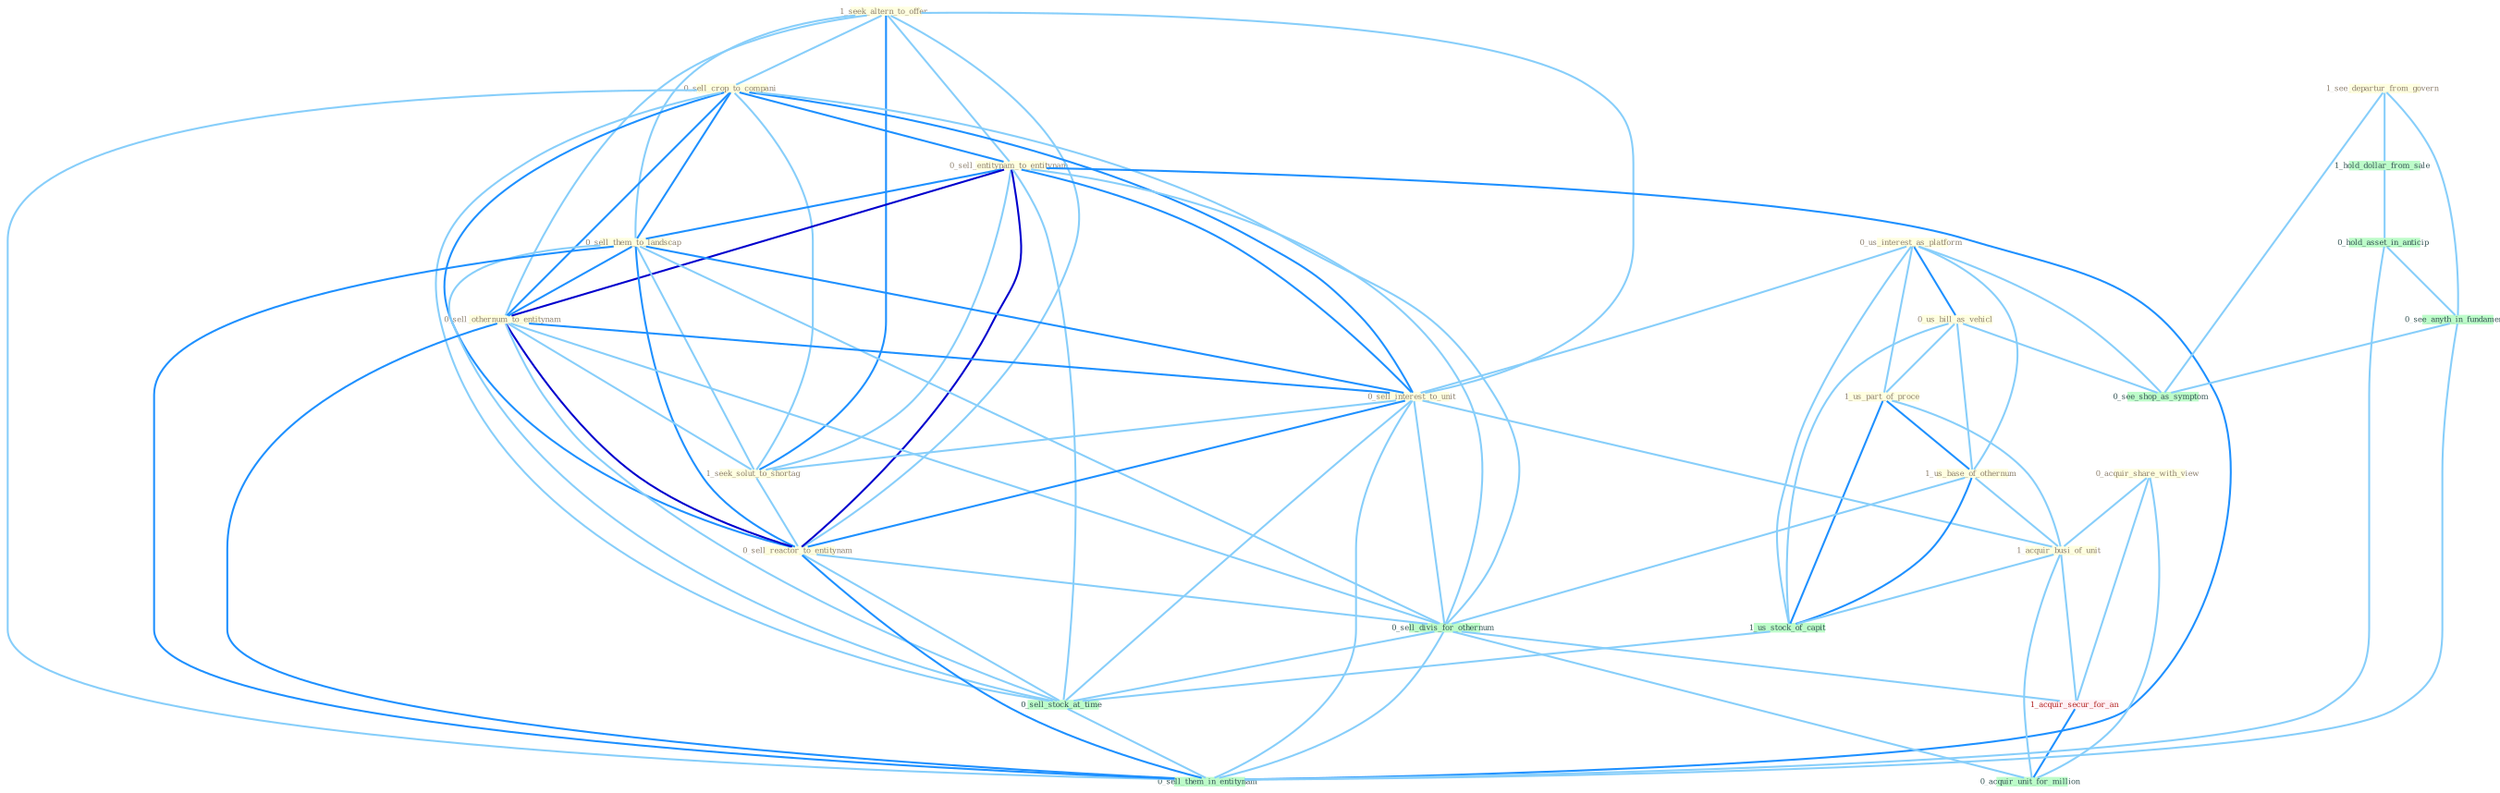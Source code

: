 Graph G{ 
    node
    [shape=polygon,style=filled,width=.5,height=.06,color="#BDFCC9",fixedsize=true,fontsize=4,
    fontcolor="#2f4f4f"];
    {node
    [color="#ffffe0", fontcolor="#8b7d6b"] "0_us_interest_as_platform " "1_seek_altern_to_offer " "0_sell_crop_to_compani " "0_us_bill_as_vehicl " "0_sell_entitynam_to_entitynam " "0_sell_them_to_landscap " "1_us_part_of_proce " "0_sell_othernum_to_entitynam " "0_sell_interest_to_unit " "1_us_base_of_othernum " "0_acquir_share_with_view " "1_seek_solut_to_shortag " "0_sell_reactor_to_entitynam " "1_acquir_busi_of_unit " "1_see_departur_from_govern "}
{node [color="#fff0f5", fontcolor="#b22222"] "1_acquir_secur_for_an "}
edge [color="#B0E2FF"];

	"0_us_interest_as_platform " -- "0_us_bill_as_vehicl " [w="2", color="#1e90ff" , len=0.8];
	"0_us_interest_as_platform " -- "1_us_part_of_proce " [w="1", color="#87cefa" ];
	"0_us_interest_as_platform " -- "0_sell_interest_to_unit " [w="1", color="#87cefa" ];
	"0_us_interest_as_platform " -- "1_us_base_of_othernum " [w="1", color="#87cefa" ];
	"0_us_interest_as_platform " -- "1_us_stock_of_capit " [w="1", color="#87cefa" ];
	"0_us_interest_as_platform " -- "0_see_shop_as_symptom " [w="1", color="#87cefa" ];
	"1_seek_altern_to_offer " -- "0_sell_crop_to_compani " [w="1", color="#87cefa" ];
	"1_seek_altern_to_offer " -- "0_sell_entitynam_to_entitynam " [w="1", color="#87cefa" ];
	"1_seek_altern_to_offer " -- "0_sell_them_to_landscap " [w="1", color="#87cefa" ];
	"1_seek_altern_to_offer " -- "0_sell_othernum_to_entitynam " [w="1", color="#87cefa" ];
	"1_seek_altern_to_offer " -- "0_sell_interest_to_unit " [w="1", color="#87cefa" ];
	"1_seek_altern_to_offer " -- "1_seek_solut_to_shortag " [w="2", color="#1e90ff" , len=0.8];
	"1_seek_altern_to_offer " -- "0_sell_reactor_to_entitynam " [w="1", color="#87cefa" ];
	"0_sell_crop_to_compani " -- "0_sell_entitynam_to_entitynam " [w="2", color="#1e90ff" , len=0.8];
	"0_sell_crop_to_compani " -- "0_sell_them_to_landscap " [w="2", color="#1e90ff" , len=0.8];
	"0_sell_crop_to_compani " -- "0_sell_othernum_to_entitynam " [w="2", color="#1e90ff" , len=0.8];
	"0_sell_crop_to_compani " -- "0_sell_interest_to_unit " [w="2", color="#1e90ff" , len=0.8];
	"0_sell_crop_to_compani " -- "1_seek_solut_to_shortag " [w="1", color="#87cefa" ];
	"0_sell_crop_to_compani " -- "0_sell_reactor_to_entitynam " [w="2", color="#1e90ff" , len=0.8];
	"0_sell_crop_to_compani " -- "0_sell_divis_for_othernum " [w="1", color="#87cefa" ];
	"0_sell_crop_to_compani " -- "0_sell_stock_at_time " [w="1", color="#87cefa" ];
	"0_sell_crop_to_compani " -- "0_sell_them_in_entitynam " [w="1", color="#87cefa" ];
	"0_us_bill_as_vehicl " -- "1_us_part_of_proce " [w="1", color="#87cefa" ];
	"0_us_bill_as_vehicl " -- "1_us_base_of_othernum " [w="1", color="#87cefa" ];
	"0_us_bill_as_vehicl " -- "1_us_stock_of_capit " [w="1", color="#87cefa" ];
	"0_us_bill_as_vehicl " -- "0_see_shop_as_symptom " [w="1", color="#87cefa" ];
	"0_sell_entitynam_to_entitynam " -- "0_sell_them_to_landscap " [w="2", color="#1e90ff" , len=0.8];
	"0_sell_entitynam_to_entitynam " -- "0_sell_othernum_to_entitynam " [w="3", color="#0000cd" , len=0.6];
	"0_sell_entitynam_to_entitynam " -- "0_sell_interest_to_unit " [w="2", color="#1e90ff" , len=0.8];
	"0_sell_entitynam_to_entitynam " -- "1_seek_solut_to_shortag " [w="1", color="#87cefa" ];
	"0_sell_entitynam_to_entitynam " -- "0_sell_reactor_to_entitynam " [w="3", color="#0000cd" , len=0.6];
	"0_sell_entitynam_to_entitynam " -- "0_sell_divis_for_othernum " [w="1", color="#87cefa" ];
	"0_sell_entitynam_to_entitynam " -- "0_sell_stock_at_time " [w="1", color="#87cefa" ];
	"0_sell_entitynam_to_entitynam " -- "0_sell_them_in_entitynam " [w="2", color="#1e90ff" , len=0.8];
	"0_sell_them_to_landscap " -- "0_sell_othernum_to_entitynam " [w="2", color="#1e90ff" , len=0.8];
	"0_sell_them_to_landscap " -- "0_sell_interest_to_unit " [w="2", color="#1e90ff" , len=0.8];
	"0_sell_them_to_landscap " -- "1_seek_solut_to_shortag " [w="1", color="#87cefa" ];
	"0_sell_them_to_landscap " -- "0_sell_reactor_to_entitynam " [w="2", color="#1e90ff" , len=0.8];
	"0_sell_them_to_landscap " -- "0_sell_divis_for_othernum " [w="1", color="#87cefa" ];
	"0_sell_them_to_landscap " -- "0_sell_stock_at_time " [w="1", color="#87cefa" ];
	"0_sell_them_to_landscap " -- "0_sell_them_in_entitynam " [w="2", color="#1e90ff" , len=0.8];
	"1_us_part_of_proce " -- "1_us_base_of_othernum " [w="2", color="#1e90ff" , len=0.8];
	"1_us_part_of_proce " -- "1_acquir_busi_of_unit " [w="1", color="#87cefa" ];
	"1_us_part_of_proce " -- "1_us_stock_of_capit " [w="2", color="#1e90ff" , len=0.8];
	"0_sell_othernum_to_entitynam " -- "0_sell_interest_to_unit " [w="2", color="#1e90ff" , len=0.8];
	"0_sell_othernum_to_entitynam " -- "1_seek_solut_to_shortag " [w="1", color="#87cefa" ];
	"0_sell_othernum_to_entitynam " -- "0_sell_reactor_to_entitynam " [w="3", color="#0000cd" , len=0.6];
	"0_sell_othernum_to_entitynam " -- "0_sell_divis_for_othernum " [w="1", color="#87cefa" ];
	"0_sell_othernum_to_entitynam " -- "0_sell_stock_at_time " [w="1", color="#87cefa" ];
	"0_sell_othernum_to_entitynam " -- "0_sell_them_in_entitynam " [w="2", color="#1e90ff" , len=0.8];
	"0_sell_interest_to_unit " -- "1_seek_solut_to_shortag " [w="1", color="#87cefa" ];
	"0_sell_interest_to_unit " -- "0_sell_reactor_to_entitynam " [w="2", color="#1e90ff" , len=0.8];
	"0_sell_interest_to_unit " -- "1_acquir_busi_of_unit " [w="1", color="#87cefa" ];
	"0_sell_interest_to_unit " -- "0_sell_divis_for_othernum " [w="1", color="#87cefa" ];
	"0_sell_interest_to_unit " -- "0_sell_stock_at_time " [w="1", color="#87cefa" ];
	"0_sell_interest_to_unit " -- "0_sell_them_in_entitynam " [w="1", color="#87cefa" ];
	"1_us_base_of_othernum " -- "1_acquir_busi_of_unit " [w="1", color="#87cefa" ];
	"1_us_base_of_othernum " -- "0_sell_divis_for_othernum " [w="1", color="#87cefa" ];
	"1_us_base_of_othernum " -- "1_us_stock_of_capit " [w="2", color="#1e90ff" , len=0.8];
	"0_acquir_share_with_view " -- "1_acquir_busi_of_unit " [w="1", color="#87cefa" ];
	"0_acquir_share_with_view " -- "1_acquir_secur_for_an " [w="1", color="#87cefa" ];
	"0_acquir_share_with_view " -- "0_acquir_unit_for_million " [w="1", color="#87cefa" ];
	"1_seek_solut_to_shortag " -- "0_sell_reactor_to_entitynam " [w="1", color="#87cefa" ];
	"0_sell_reactor_to_entitynam " -- "0_sell_divis_for_othernum " [w="1", color="#87cefa" ];
	"0_sell_reactor_to_entitynam " -- "0_sell_stock_at_time " [w="1", color="#87cefa" ];
	"0_sell_reactor_to_entitynam " -- "0_sell_them_in_entitynam " [w="2", color="#1e90ff" , len=0.8];
	"1_acquir_busi_of_unit " -- "1_acquir_secur_for_an " [w="1", color="#87cefa" ];
	"1_acquir_busi_of_unit " -- "1_us_stock_of_capit " [w="1", color="#87cefa" ];
	"1_acquir_busi_of_unit " -- "0_acquir_unit_for_million " [w="1", color="#87cefa" ];
	"1_see_departur_from_govern " -- "1_hold_dollar_from_sale " [w="1", color="#87cefa" ];
	"1_see_departur_from_govern " -- "0_see_anyth_in_fundament " [w="1", color="#87cefa" ];
	"1_see_departur_from_govern " -- "0_see_shop_as_symptom " [w="1", color="#87cefa" ];
	"0_sell_divis_for_othernum " -- "1_acquir_secur_for_an " [w="1", color="#87cefa" ];
	"0_sell_divis_for_othernum " -- "0_sell_stock_at_time " [w="1", color="#87cefa" ];
	"0_sell_divis_for_othernum " -- "0_acquir_unit_for_million " [w="1", color="#87cefa" ];
	"0_sell_divis_for_othernum " -- "0_sell_them_in_entitynam " [w="1", color="#87cefa" ];
	"1_acquir_secur_for_an " -- "0_acquir_unit_for_million " [w="2", color="#1e90ff" , len=0.8];
	"1_us_stock_of_capit " -- "0_sell_stock_at_time " [w="1", color="#87cefa" ];
	"1_hold_dollar_from_sale " -- "0_hold_asset_in_anticip " [w="1", color="#87cefa" ];
	"0_hold_asset_in_anticip " -- "0_see_anyth_in_fundament " [w="1", color="#87cefa" ];
	"0_hold_asset_in_anticip " -- "0_sell_them_in_entitynam " [w="1", color="#87cefa" ];
	"0_sell_stock_at_time " -- "0_sell_them_in_entitynam " [w="1", color="#87cefa" ];
	"0_see_anyth_in_fundament " -- "0_see_shop_as_symptom " [w="1", color="#87cefa" ];
	"0_see_anyth_in_fundament " -- "0_sell_them_in_entitynam " [w="1", color="#87cefa" ];
}